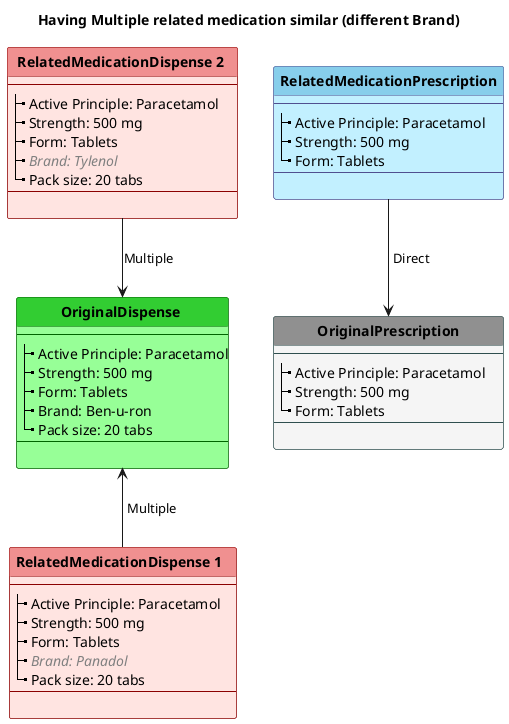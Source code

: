 @startuml
title Having Multiple related medication similar (different Brand)

hide stereotype
hide circle
skinparam linetype polyline
skinparam shadowing false


'!pragma graphviz_dot smetana

skinparam class<<S>> {
 BorderColor DarkSlateGray
 BackgroundColor WhiteSmoke
 HeaderBackgroundColor #909090
}

skinparam class<<PhP>> {
 BorderColor #505090
 BackgroundColor APPLICATION
 HeaderBackgroundColor SkyBlue
}



skinparam class<<MP>> {
 BorderColor DarkGreen
 BackgroundColor PHYSICAL
 HeaderBackgroundColor LimeGreen
}


skinparam class<<PMP>> {
 BorderColor DarkRed
 BackgroundColor MistyRose
 HeaderBackgroundColor #f09090
}





    class "**OriginalPrescription**" as S<<S>> {
      --
      |_ Active Principle: Paracetamol     
      |_ Strength: 500 mg    
      |_ Form: Tablets
      --
        
    }

    class " **RelatedMedicationPrescription** " as PhP<<PhP>> {
      --
      |_ Active Principle: Paracetamol
      |_ Strength: 500 mg    
      |_ Form: Tablets
      --
      
    }

    class " **OriginalDispense ** " as MP<<MP>>{
      --
      |_ Active Principle: Paracetamol
      |_ Strength: 500 mg    
      |_ Form: Tablets
      |_ Brand: Ben-u-ron
      |_ Pack size: 20 tabs
      --
      
    }

    class " **RelatedMedicationDispense 1 **  " as PMP<<PMP>>{
      --
      |_ Active Principle: Paracetamol
      |_ Strength: 500 mg    
      |_ Form: Tablets
      |_ <color:gray>//Brand: Panadol//
      |_ Pack size: 20 tabs
      --
     
    }

    class " ** RelatedMedicationDispense 2 **  " as PMP1<<PMP>>{
      --
      |_ Active Principle: Paracetamol
      |_ Strength: 500 mg    
      |_ Form: Tablets
      |_ <color:gray>//Brand: Tylenol//
      |_ Pack size: 20 tabs
      --
      
}


  S <-u- PhP: " Direct"
  
  MP <-u- PMP1: "Multiple"
  MP <-d- PMP: " Multiple"



@enduml